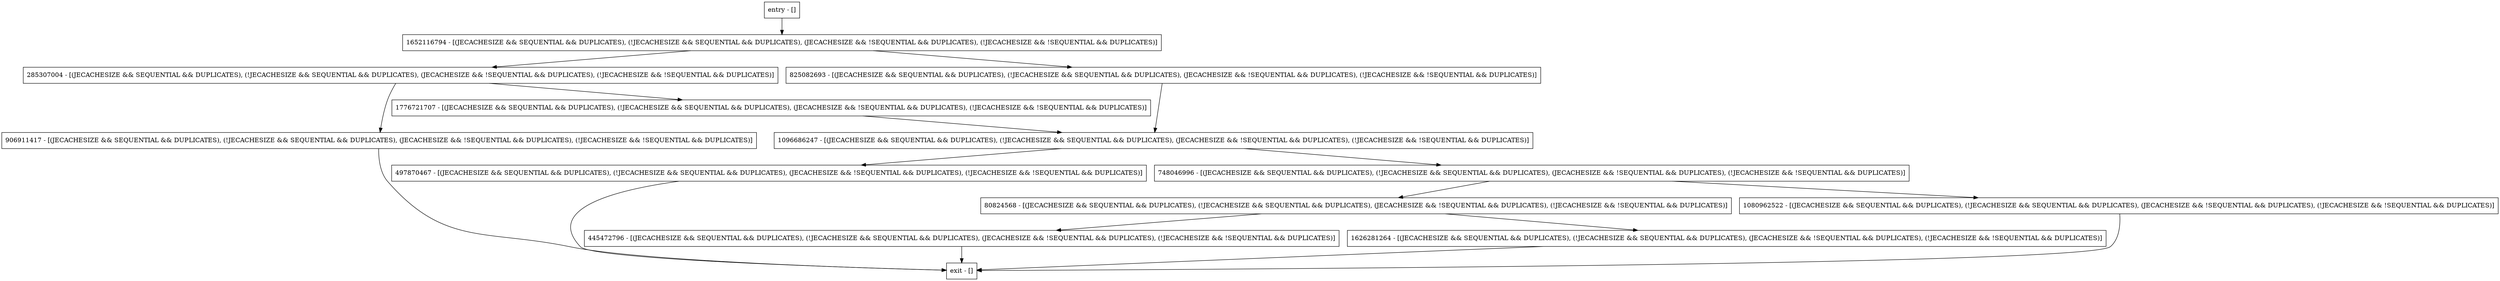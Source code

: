 digraph getWriteIntLength {
node [shape=record];
80824568 [label="80824568 - [(JECACHESIZE && SEQUENTIAL && DUPLICATES), (!JECACHESIZE && SEQUENTIAL && DUPLICATES), (JECACHESIZE && !SEQUENTIAL && DUPLICATES), (!JECACHESIZE && !SEQUENTIAL && DUPLICATES)]"];
1652116794 [label="1652116794 - [(JECACHESIZE && SEQUENTIAL && DUPLICATES), (!JECACHESIZE && SEQUENTIAL && DUPLICATES), (JECACHESIZE && !SEQUENTIAL && DUPLICATES), (!JECACHESIZE && !SEQUENTIAL && DUPLICATES)]"];
285307004 [label="285307004 - [(JECACHESIZE && SEQUENTIAL && DUPLICATES), (!JECACHESIZE && SEQUENTIAL && DUPLICATES), (JECACHESIZE && !SEQUENTIAL && DUPLICATES), (!JECACHESIZE && !SEQUENTIAL && DUPLICATES)]"];
1776721707 [label="1776721707 - [(JECACHESIZE && SEQUENTIAL && DUPLICATES), (!JECACHESIZE && SEQUENTIAL && DUPLICATES), (JECACHESIZE && !SEQUENTIAL && DUPLICATES), (!JECACHESIZE && !SEQUENTIAL && DUPLICATES)]"];
1626281264 [label="1626281264 - [(JECACHESIZE && SEQUENTIAL && DUPLICATES), (!JECACHESIZE && SEQUENTIAL && DUPLICATES), (JECACHESIZE && !SEQUENTIAL && DUPLICATES), (!JECACHESIZE && !SEQUENTIAL && DUPLICATES)]"];
entry [label="entry - []"];
exit [label="exit - []"];
1080962522 [label="1080962522 - [(JECACHESIZE && SEQUENTIAL && DUPLICATES), (!JECACHESIZE && SEQUENTIAL && DUPLICATES), (JECACHESIZE && !SEQUENTIAL && DUPLICATES), (!JECACHESIZE && !SEQUENTIAL && DUPLICATES)]"];
445472796 [label="445472796 - [(JECACHESIZE && SEQUENTIAL && DUPLICATES), (!JECACHESIZE && SEQUENTIAL && DUPLICATES), (JECACHESIZE && !SEQUENTIAL && DUPLICATES), (!JECACHESIZE && !SEQUENTIAL && DUPLICATES)]"];
825082693 [label="825082693 - [(JECACHESIZE && SEQUENTIAL && DUPLICATES), (!JECACHESIZE && SEQUENTIAL && DUPLICATES), (JECACHESIZE && !SEQUENTIAL && DUPLICATES), (!JECACHESIZE && !SEQUENTIAL && DUPLICATES)]"];
906911417 [label="906911417 - [(JECACHESIZE && SEQUENTIAL && DUPLICATES), (!JECACHESIZE && SEQUENTIAL && DUPLICATES), (JECACHESIZE && !SEQUENTIAL && DUPLICATES), (!JECACHESIZE && !SEQUENTIAL && DUPLICATES)]"];
748046996 [label="748046996 - [(JECACHESIZE && SEQUENTIAL && DUPLICATES), (!JECACHESIZE && SEQUENTIAL && DUPLICATES), (JECACHESIZE && !SEQUENTIAL && DUPLICATES), (!JECACHESIZE && !SEQUENTIAL && DUPLICATES)]"];
1096686247 [label="1096686247 - [(JECACHESIZE && SEQUENTIAL && DUPLICATES), (!JECACHESIZE && SEQUENTIAL && DUPLICATES), (JECACHESIZE && !SEQUENTIAL && DUPLICATES), (!JECACHESIZE && !SEQUENTIAL && DUPLICATES)]"];
497870467 [label="497870467 - [(JECACHESIZE && SEQUENTIAL && DUPLICATES), (!JECACHESIZE && SEQUENTIAL && DUPLICATES), (JECACHESIZE && !SEQUENTIAL && DUPLICATES), (!JECACHESIZE && !SEQUENTIAL && DUPLICATES)]"];
entry;
exit;
80824568 -> 445472796;
80824568 -> 1626281264;
1652116794 -> 825082693;
1652116794 -> 285307004;
285307004 -> 906911417;
285307004 -> 1776721707;
1776721707 -> 1096686247;
1626281264 -> exit;
entry -> 1652116794;
1080962522 -> exit;
445472796 -> exit;
825082693 -> 1096686247;
906911417 -> exit;
748046996 -> 80824568;
748046996 -> 1080962522;
1096686247 -> 748046996;
1096686247 -> 497870467;
497870467 -> exit;
}

